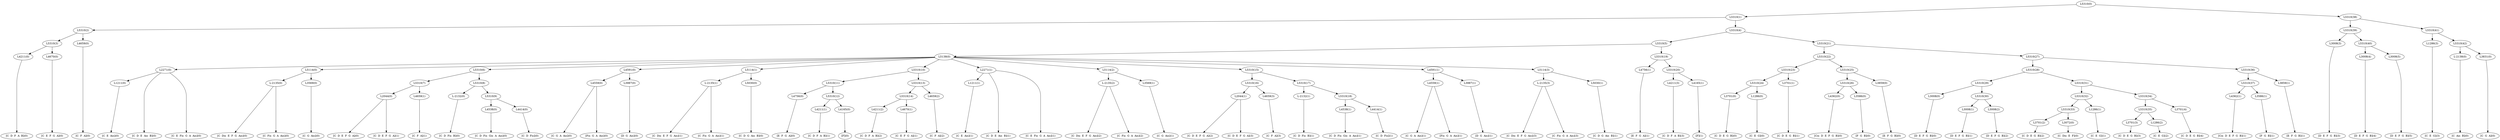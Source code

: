 digraph sample{
"L4211(0)"->"[C  D  F  A  B](0)"
"L4670(0)"->"[C  E  F  G  A](0)"
"L5310(3)"->"L4211(0)"
"L5310(3)"->"L4670(0)"
"L4659(0)"->"[C  F  A](0)"
"L5310(2)"->"L5310(3)"
"L5310(2)"->"L4659(0)"
"L1211(0)"->"[C  E  Ais](0)"
"L2271(0)"->"[C  D  E  Ais  B](0)"
"L2271(0)"->"[C  E  Fis  G  A  Ais](0)"
"L2271(0)"->"L1211(0)"
"L-2135(0)"->"[C  Dis  E  F  G  Ais](0)"
"L-2135(0)"->"[C  Fis  G  A  Ais](0)"
"L3569(0)"->"[C  G  Ais](0)"
"L5114(0)"->"L-2135(0)"
"L5114(0)"->"L3569(0)"
"L2044(0)"->"[C  D  E  F  G  A](0)"
"L2044(0)"->"[C  D  E  F  G  A](1)"
"L4659(1)"->"[C  F  A](1)"
"L5310(7)"->"L2044(0)"
"L5310(7)"->"L4659(1)"
"L-2132(0)"->"[C  D  Fis  B](0)"
"L4538(0)"->"[C  D  Fis  Gis  A  Ais](0)"
"L4414(0)"->"[C  D  Fis](0)"
"L5310(9)"->"L4538(0)"
"L5310(9)"->"L4414(0)"
"L5310(8)"->"L-2132(0)"
"L5310(8)"->"L5310(9)"
"L5310(6)"->"L5310(7)"
"L5310(6)"->"L5310(8)"
"L4559(0)"->"[C  G  A  Ais](0)"
"L4559(0)"->"[Fis  G  A  Ais](0)"
"L3987(0)"->"[D  G  Ais](0)"
"L4591(0)"->"L4559(0)"
"L4591(0)"->"L3987(0)"
"L-2135(1)"->"[C  Dis  E  F  G  Ais](1)"
"L-2135(1)"->"[C  Fis  G  A  Ais](1)"
"L5030(0)"->"[C  D  G  Ais  B](0)"
"L5114(1)"->"L-2135(1)"
"L5114(1)"->"L5030(0)"
"L4756(0)"->"[E  F  G  A](0)"
"L4211(1)"->"[C  D  F  A  B](1)"
"L4165(0)"->"[F](0)"
"L5310(12)"->"L4211(1)"
"L5310(12)"->"L4165(0)"
"L5310(11)"->"L4756(0)"
"L5310(11)"->"L5310(12)"
"L4211(2)"->"[C  D  F  A  B](2)"
"L4670(1)"->"[C  E  F  G  A](1)"
"L5310(14)"->"L4211(2)"
"L5310(14)"->"L4670(1)"
"L4659(2)"->"[C  F  A](2)"
"L5310(13)"->"L5310(14)"
"L5310(13)"->"L4659(2)"
"L5310(10)"->"L5310(11)"
"L5310(10)"->"L5310(13)"
"L1211(1)"->"[C  E  Ais](1)"
"L2271(1)"->"[C  D  E  Ais  B](1)"
"L2271(1)"->"[C  E  Fis  G  A  Ais](1)"
"L2271(1)"->"L1211(1)"
"L-2135(2)"->"[C  Dis  E  F  G  Ais](2)"
"L-2135(2)"->"[C  Fis  G  A  Ais](2)"
"L3569(1)"->"[C  G  Ais](1)"
"L5114(2)"->"L-2135(2)"
"L5114(2)"->"L3569(1)"
"L2044(1)"->"[C  D  E  F  G  A](2)"
"L2044(1)"->"[C  D  E  F  G  A](3)"
"L4659(3)"->"[C  F  A](3)"
"L5310(16)"->"L2044(1)"
"L5310(16)"->"L4659(3)"
"L-2132(1)"->"[C  D  Fis  B](1)"
"L4538(1)"->"[C  D  Fis  Gis  A  Ais](1)"
"L4414(1)"->"[C  D  Fis](1)"
"L5310(18)"->"L4538(1)"
"L5310(18)"->"L4414(1)"
"L5310(17)"->"L-2132(1)"
"L5310(17)"->"L5310(18)"
"L5310(15)"->"L5310(16)"
"L5310(15)"->"L5310(17)"
"L4559(1)"->"[C  G  A  Ais](1)"
"L4559(1)"->"[Fis  G  A  Ais](1)"
"L3987(1)"->"[D  G  Ais](1)"
"L4591(1)"->"L4559(1)"
"L4591(1)"->"L3987(1)"
"L-2135(3)"->"[C  Dis  E  F  G  Ais](3)"
"L-2135(3)"->"[C  Fis  G  A  Ais](3)"
"L5030(1)"->"[C  D  G  Ais  B](1)"
"L5114(3)"->"L-2135(3)"
"L5114(3)"->"L5030(1)"
"L5138(0)"->"L2271(0)"
"L5138(0)"->"L5114(0)"
"L5138(0)"->"L5310(6)"
"L5138(0)"->"L4591(0)"
"L5138(0)"->"L5114(1)"
"L5138(0)"->"L5310(10)"
"L5138(0)"->"L2271(1)"
"L5138(0)"->"L5114(2)"
"L5138(0)"->"L5310(15)"
"L5138(0)"->"L4591(1)"
"L5138(0)"->"L5114(3)"
"L4756(1)"->"[E  F  G  A](1)"
"L4211(3)"->"[C  D  F  A  B](3)"
"L4165(1)"->"[F](1)"
"L5310(20)"->"L4211(3)"
"L5310(20)"->"L4165(1)"
"L5310(19)"->"L4756(1)"
"L5310(19)"->"L5310(20)"
"L5310(5)"->"L5138(0)"
"L5310(5)"->"L5310(19)"
"L3701(0)"->"[C  D  E  G  B](0)"
"L1286(0)"->"[C  E  G](0)"
"L5310(24)"->"L3701(0)"
"L5310(24)"->"L1286(0)"
"L3701(1)"->"[C  D  E  G  B](1)"
"L5310(23)"->"L5310(24)"
"L5310(23)"->"L3701(1)"
"L4362(0)"->"[Cis  D  E  F  G  B](0)"
"L3586(0)"->"[F  G  B](0)"
"L5310(26)"->"L4362(0)"
"L5310(26)"->"L3586(0)"
"L3859(0)"->"[E  F  G  B](0)"
"L5310(25)"->"L5310(26)"
"L5310(25)"->"L3859(0)"
"L5310(22)"->"L5310(23)"
"L5310(22)"->"L5310(25)"
"L3008(0)"->"[D  E  F  G  B](0)"
"L3008(1)"->"[D  E  F  G  B](1)"
"L3008(2)"->"[D  E  F  G  B](2)"
"L5310(30)"->"L3008(1)"
"L5310(30)"->"L3008(2)"
"L5310(29)"->"L3008(0)"
"L5310(29)"->"L5310(30)"
"L3701(2)"->"[C  D  E  G  B](2)"
"L3072(0)"->"[C  Dis  E  F](0)"
"L5310(33)"->"L3701(2)"
"L5310(33)"->"L3072(0)"
"L1286(1)"->"[C  E  G](1)"
"L5310(32)"->"L5310(33)"
"L5310(32)"->"L1286(1)"
"L3701(3)"->"[C  D  E  G  B](3)"
"L1286(2)"->"[C  E  G](2)"
"L5310(35)"->"L3701(3)"
"L5310(35)"->"L1286(2)"
"L3701(4)"->"[C  D  E  G  B](4)"
"L5310(34)"->"L5310(35)"
"L5310(34)"->"L3701(4)"
"L5310(31)"->"L5310(32)"
"L5310(31)"->"L5310(34)"
"L5310(28)"->"L5310(29)"
"L5310(28)"->"L5310(31)"
"L4362(1)"->"[Cis  D  E  F  G  B](1)"
"L3586(1)"->"[F  G  B](1)"
"L5310(37)"->"L4362(1)"
"L5310(37)"->"L3586(1)"
"L3859(1)"->"[E  F  G  B](1)"
"L5310(36)"->"L5310(37)"
"L5310(36)"->"L3859(1)"
"L5310(27)"->"L5310(28)"
"L5310(27)"->"L5310(36)"
"L5310(21)"->"L5310(22)"
"L5310(21)"->"L5310(27)"
"L5310(4)"->"L5310(5)"
"L5310(4)"->"L5310(21)"
"L5310(1)"->"L5310(2)"
"L5310(1)"->"L5310(4)"
"L3008(3)"->"[D  E  F  G  B](3)"
"L3008(4)"->"[D  E  F  G  B](4)"
"L3008(5)"->"[D  E  F  G  B](5)"
"L5310(40)"->"L3008(4)"
"L5310(40)"->"L3008(5)"
"L5310(39)"->"L3008(3)"
"L5310(39)"->"L5310(40)"
"L1286(3)"->"[C  E  G](3)"
"L-2138(0)"->"[C  Ais  B](0)"
"L3831(0)"->"[C  G  A](0)"
"L5310(42)"->"L-2138(0)"
"L5310(42)"->"L3831(0)"
"L5310(41)"->"L1286(3)"
"L5310(41)"->"L5310(42)"
"L5310(38)"->"L5310(39)"
"L5310(38)"->"L5310(41)"
"L5310(0)"->"L5310(1)"
"L5310(0)"->"L5310(38)"
{rank = min; "L5310(0)"}
{rank = same; "L5310(1)"; "L5310(38)";}
{rank = same; "L5310(2)"; "L5310(4)"; "L5310(39)"; "L5310(41)";}
{rank = same; "L5310(3)"; "L4659(0)"; "L5310(5)"; "L5310(21)"; "L3008(3)"; "L5310(40)"; "L1286(3)"; "L5310(42)";}
{rank = same; "L4211(0)"; "L4670(0)"; "L5138(0)"; "L5310(19)"; "L5310(22)"; "L5310(27)"; "L3008(4)"; "L3008(5)"; "L-2138(0)"; "L3831(0)";}
{rank = same; "L2271(0)"; "L5114(0)"; "L5310(6)"; "L4591(0)"; "L5114(1)"; "L5310(10)"; "L2271(1)"; "L5114(2)"; "L5310(15)"; "L4591(1)"; "L5114(3)"; "L4756(1)"; "L5310(20)"; "L5310(23)"; "L5310(25)"; "L5310(28)"; "L5310(36)";}
{rank = same; "L1211(0)"; "L-2135(0)"; "L3569(0)"; "L5310(7)"; "L5310(8)"; "L4559(0)"; "L3987(0)"; "L-2135(1)"; "L5030(0)"; "L5310(11)"; "L5310(13)"; "L1211(1)"; "L-2135(2)"; "L3569(1)"; "L5310(16)"; "L5310(17)"; "L4559(1)"; "L3987(1)"; "L-2135(3)"; "L5030(1)"; "L4211(3)"; "L4165(1)"; "L5310(24)"; "L3701(1)"; "L5310(26)"; "L3859(0)"; "L5310(29)"; "L5310(31)"; "L5310(37)"; "L3859(1)";}
{rank = same; "L2044(0)"; "L4659(1)"; "L-2132(0)"; "L5310(9)"; "L4756(0)"; "L5310(12)"; "L5310(14)"; "L4659(2)"; "L2044(1)"; "L4659(3)"; "L-2132(1)"; "L5310(18)"; "L3701(0)"; "L1286(0)"; "L4362(0)"; "L3586(0)"; "L3008(0)"; "L5310(30)"; "L5310(32)"; "L5310(34)"; "L4362(1)"; "L3586(1)";}
{rank = same; "L4538(0)"; "L4414(0)"; "L4211(1)"; "L4165(0)"; "L4211(2)"; "L4670(1)"; "L4538(1)"; "L4414(1)"; "L3008(1)"; "L3008(2)"; "L5310(33)"; "L1286(1)"; "L5310(35)"; "L3701(4)";}
{rank = same; "L3701(2)"; "L3072(0)"; "L3701(3)"; "L1286(2)";}
{rank = max; "[C  Ais  B](0)"; "[C  D  E  Ais  B](0)"; "[C  D  E  Ais  B](1)"; "[C  D  E  F  G  A](0)"; "[C  D  E  F  G  A](1)"; "[C  D  E  F  G  A](2)"; "[C  D  E  F  G  A](3)"; "[C  D  E  G  B](0)"; "[C  D  E  G  B](1)"; "[C  D  E  G  B](2)"; "[C  D  E  G  B](3)"; "[C  D  E  G  B](4)"; "[C  D  F  A  B](0)"; "[C  D  F  A  B](1)"; "[C  D  F  A  B](2)"; "[C  D  F  A  B](3)"; "[C  D  Fis  B](0)"; "[C  D  Fis  B](1)"; "[C  D  Fis  Gis  A  Ais](0)"; "[C  D  Fis  Gis  A  Ais](1)"; "[C  D  Fis](0)"; "[C  D  Fis](1)"; "[C  D  G  Ais  B](0)"; "[C  D  G  Ais  B](1)"; "[C  Dis  E  F  G  Ais](0)"; "[C  Dis  E  F  G  Ais](1)"; "[C  Dis  E  F  G  Ais](2)"; "[C  Dis  E  F  G  Ais](3)"; "[C  Dis  E  F](0)"; "[C  E  Ais](0)"; "[C  E  Ais](1)"; "[C  E  F  G  A](0)"; "[C  E  F  G  A](1)"; "[C  E  Fis  G  A  Ais](0)"; "[C  E  Fis  G  A  Ais](1)"; "[C  E  G](0)"; "[C  E  G](1)"; "[C  E  G](2)"; "[C  E  G](3)"; "[C  F  A](0)"; "[C  F  A](1)"; "[C  F  A](2)"; "[C  F  A](3)"; "[C  Fis  G  A  Ais](0)"; "[C  Fis  G  A  Ais](1)"; "[C  Fis  G  A  Ais](2)"; "[C  Fis  G  A  Ais](3)"; "[C  G  A  Ais](0)"; "[C  G  A  Ais](1)"; "[C  G  A](0)"; "[C  G  Ais](0)"; "[C  G  Ais](1)"; "[Cis  D  E  F  G  B](0)"; "[Cis  D  E  F  G  B](1)"; "[D  E  F  G  B](0)"; "[D  E  F  G  B](1)"; "[D  E  F  G  B](2)"; "[D  E  F  G  B](3)"; "[D  E  F  G  B](4)"; "[D  E  F  G  B](5)"; "[D  G  Ais](0)"; "[D  G  Ais](1)"; "[E  F  G  A](0)"; "[E  F  G  A](1)"; "[E  F  G  B](0)"; "[E  F  G  B](1)"; "[F  G  B](0)"; "[F  G  B](1)"; "[F](0)"; "[F](1)"; "[Fis  G  A  Ais](0)"; "[Fis  G  A  Ais](1)";}
}